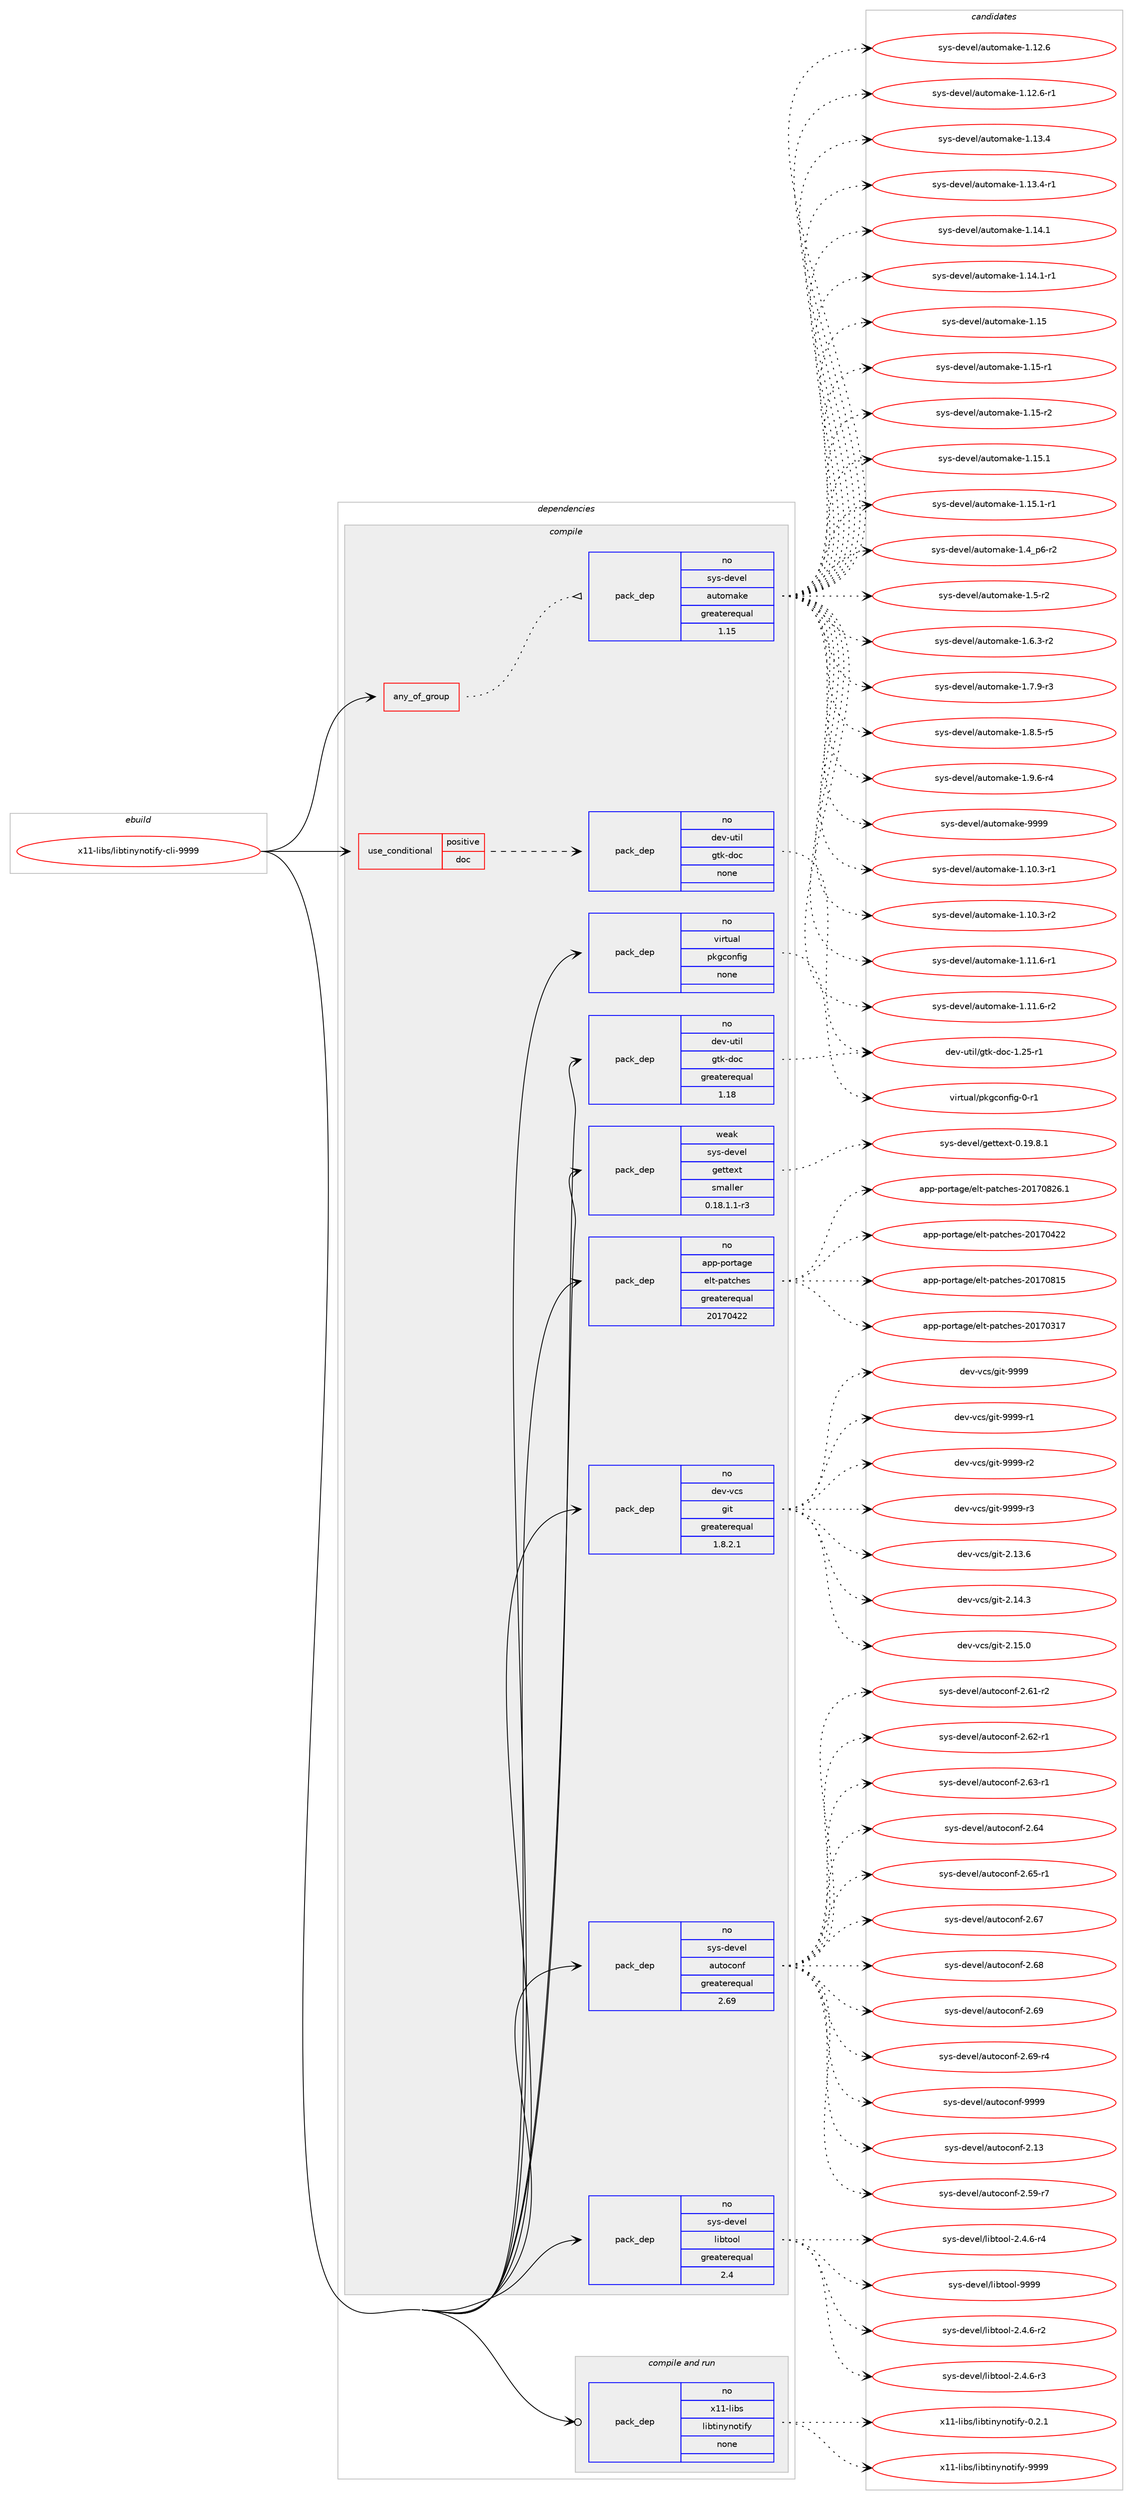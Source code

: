digraph prolog {

# *************
# Graph options
# *************

newrank=true;
concentrate=true;
compound=true;
graph [rankdir=LR,fontname=Helvetica,fontsize=10,ranksep=1.5];#, ranksep=2.5, nodesep=0.2];
edge  [arrowhead=vee];
node  [fontname=Helvetica,fontsize=10];

# **********
# The ebuild
# **********

subgraph cluster_leftcol {
color=gray;
rank=same;
label=<<i>ebuild</i>>;
id [label="x11-libs/libtinynotify-cli-9999", color=red, width=4, href="../x11-libs/libtinynotify-cli-9999.svg"];
}

# ****************
# The dependencies
# ****************

subgraph cluster_midcol {
color=gray;
label=<<i>dependencies</i>>;
subgraph cluster_compile {
fillcolor="#eeeeee";
style=filled;
label=<<i>compile</i>>;
subgraph any9366 {
dependency519490 [label=<<TABLE BORDER="0" CELLBORDER="1" CELLSPACING="0" CELLPADDING="4"><TR><TD CELLPADDING="10">any_of_group</TD></TR></TABLE>>, shape=none, color=red];subgraph pack387097 {
dependency519491 [label=<<TABLE BORDER="0" CELLBORDER="1" CELLSPACING="0" CELLPADDING="4" WIDTH="220"><TR><TD ROWSPAN="6" CELLPADDING="30">pack_dep</TD></TR><TR><TD WIDTH="110">no</TD></TR><TR><TD>sys-devel</TD></TR><TR><TD>automake</TD></TR><TR><TD>greaterequal</TD></TR><TR><TD>1.15</TD></TR></TABLE>>, shape=none, color=blue];
}
dependency519490:e -> dependency519491:w [weight=20,style="dotted",arrowhead="oinv"];
}
id:e -> dependency519490:w [weight=20,style="solid",arrowhead="vee"];
subgraph cond122688 {
dependency519492 [label=<<TABLE BORDER="0" CELLBORDER="1" CELLSPACING="0" CELLPADDING="4"><TR><TD ROWSPAN="3" CELLPADDING="10">use_conditional</TD></TR><TR><TD>positive</TD></TR><TR><TD>doc</TD></TR></TABLE>>, shape=none, color=red];
subgraph pack387098 {
dependency519493 [label=<<TABLE BORDER="0" CELLBORDER="1" CELLSPACING="0" CELLPADDING="4" WIDTH="220"><TR><TD ROWSPAN="6" CELLPADDING="30">pack_dep</TD></TR><TR><TD WIDTH="110">no</TD></TR><TR><TD>dev-util</TD></TR><TR><TD>gtk-doc</TD></TR><TR><TD>none</TD></TR><TR><TD></TD></TR></TABLE>>, shape=none, color=blue];
}
dependency519492:e -> dependency519493:w [weight=20,style="dashed",arrowhead="vee"];
}
id:e -> dependency519492:w [weight=20,style="solid",arrowhead="vee"];
subgraph pack387099 {
dependency519494 [label=<<TABLE BORDER="0" CELLBORDER="1" CELLSPACING="0" CELLPADDING="4" WIDTH="220"><TR><TD ROWSPAN="6" CELLPADDING="30">pack_dep</TD></TR><TR><TD WIDTH="110">no</TD></TR><TR><TD>app-portage</TD></TR><TR><TD>elt-patches</TD></TR><TR><TD>greaterequal</TD></TR><TR><TD>20170422</TD></TR></TABLE>>, shape=none, color=blue];
}
id:e -> dependency519494:w [weight=20,style="solid",arrowhead="vee"];
subgraph pack387100 {
dependency519495 [label=<<TABLE BORDER="0" CELLBORDER="1" CELLSPACING="0" CELLPADDING="4" WIDTH="220"><TR><TD ROWSPAN="6" CELLPADDING="30">pack_dep</TD></TR><TR><TD WIDTH="110">no</TD></TR><TR><TD>dev-util</TD></TR><TR><TD>gtk-doc</TD></TR><TR><TD>greaterequal</TD></TR><TR><TD>1.18</TD></TR></TABLE>>, shape=none, color=blue];
}
id:e -> dependency519495:w [weight=20,style="solid",arrowhead="vee"];
subgraph pack387101 {
dependency519496 [label=<<TABLE BORDER="0" CELLBORDER="1" CELLSPACING="0" CELLPADDING="4" WIDTH="220"><TR><TD ROWSPAN="6" CELLPADDING="30">pack_dep</TD></TR><TR><TD WIDTH="110">no</TD></TR><TR><TD>dev-vcs</TD></TR><TR><TD>git</TD></TR><TR><TD>greaterequal</TD></TR><TR><TD>1.8.2.1</TD></TR></TABLE>>, shape=none, color=blue];
}
id:e -> dependency519496:w [weight=20,style="solid",arrowhead="vee"];
subgraph pack387102 {
dependency519497 [label=<<TABLE BORDER="0" CELLBORDER="1" CELLSPACING="0" CELLPADDING="4" WIDTH="220"><TR><TD ROWSPAN="6" CELLPADDING="30">pack_dep</TD></TR><TR><TD WIDTH="110">no</TD></TR><TR><TD>sys-devel</TD></TR><TR><TD>autoconf</TD></TR><TR><TD>greaterequal</TD></TR><TR><TD>2.69</TD></TR></TABLE>>, shape=none, color=blue];
}
id:e -> dependency519497:w [weight=20,style="solid",arrowhead="vee"];
subgraph pack387103 {
dependency519498 [label=<<TABLE BORDER="0" CELLBORDER="1" CELLSPACING="0" CELLPADDING="4" WIDTH="220"><TR><TD ROWSPAN="6" CELLPADDING="30">pack_dep</TD></TR><TR><TD WIDTH="110">no</TD></TR><TR><TD>sys-devel</TD></TR><TR><TD>libtool</TD></TR><TR><TD>greaterequal</TD></TR><TR><TD>2.4</TD></TR></TABLE>>, shape=none, color=blue];
}
id:e -> dependency519498:w [weight=20,style="solid",arrowhead="vee"];
subgraph pack387104 {
dependency519499 [label=<<TABLE BORDER="0" CELLBORDER="1" CELLSPACING="0" CELLPADDING="4" WIDTH="220"><TR><TD ROWSPAN="6" CELLPADDING="30">pack_dep</TD></TR><TR><TD WIDTH="110">no</TD></TR><TR><TD>virtual</TD></TR><TR><TD>pkgconfig</TD></TR><TR><TD>none</TD></TR><TR><TD></TD></TR></TABLE>>, shape=none, color=blue];
}
id:e -> dependency519499:w [weight=20,style="solid",arrowhead="vee"];
subgraph pack387105 {
dependency519500 [label=<<TABLE BORDER="0" CELLBORDER="1" CELLSPACING="0" CELLPADDING="4" WIDTH="220"><TR><TD ROWSPAN="6" CELLPADDING="30">pack_dep</TD></TR><TR><TD WIDTH="110">weak</TD></TR><TR><TD>sys-devel</TD></TR><TR><TD>gettext</TD></TR><TR><TD>smaller</TD></TR><TR><TD>0.18.1.1-r3</TD></TR></TABLE>>, shape=none, color=blue];
}
id:e -> dependency519500:w [weight=20,style="solid",arrowhead="vee"];
}
subgraph cluster_compileandrun {
fillcolor="#eeeeee";
style=filled;
label=<<i>compile and run</i>>;
subgraph pack387106 {
dependency519501 [label=<<TABLE BORDER="0" CELLBORDER="1" CELLSPACING="0" CELLPADDING="4" WIDTH="220"><TR><TD ROWSPAN="6" CELLPADDING="30">pack_dep</TD></TR><TR><TD WIDTH="110">no</TD></TR><TR><TD>x11-libs</TD></TR><TR><TD>libtinynotify</TD></TR><TR><TD>none</TD></TR><TR><TD></TD></TR></TABLE>>, shape=none, color=blue];
}
id:e -> dependency519501:w [weight=20,style="solid",arrowhead="odotvee"];
}
subgraph cluster_run {
fillcolor="#eeeeee";
style=filled;
label=<<i>run</i>>;
}
}

# **************
# The candidates
# **************

subgraph cluster_choices {
rank=same;
color=gray;
label=<<i>candidates</i>>;

subgraph choice387097 {
color=black;
nodesep=1;
choice11512111545100101118101108479711711611110997107101454946494846514511449 [label="sys-devel/automake-1.10.3-r1", color=red, width=4,href="../sys-devel/automake-1.10.3-r1.svg"];
choice11512111545100101118101108479711711611110997107101454946494846514511450 [label="sys-devel/automake-1.10.3-r2", color=red, width=4,href="../sys-devel/automake-1.10.3-r2.svg"];
choice11512111545100101118101108479711711611110997107101454946494946544511449 [label="sys-devel/automake-1.11.6-r1", color=red, width=4,href="../sys-devel/automake-1.11.6-r1.svg"];
choice11512111545100101118101108479711711611110997107101454946494946544511450 [label="sys-devel/automake-1.11.6-r2", color=red, width=4,href="../sys-devel/automake-1.11.6-r2.svg"];
choice1151211154510010111810110847971171161111099710710145494649504654 [label="sys-devel/automake-1.12.6", color=red, width=4,href="../sys-devel/automake-1.12.6.svg"];
choice11512111545100101118101108479711711611110997107101454946495046544511449 [label="sys-devel/automake-1.12.6-r1", color=red, width=4,href="../sys-devel/automake-1.12.6-r1.svg"];
choice1151211154510010111810110847971171161111099710710145494649514652 [label="sys-devel/automake-1.13.4", color=red, width=4,href="../sys-devel/automake-1.13.4.svg"];
choice11512111545100101118101108479711711611110997107101454946495146524511449 [label="sys-devel/automake-1.13.4-r1", color=red, width=4,href="../sys-devel/automake-1.13.4-r1.svg"];
choice1151211154510010111810110847971171161111099710710145494649524649 [label="sys-devel/automake-1.14.1", color=red, width=4,href="../sys-devel/automake-1.14.1.svg"];
choice11512111545100101118101108479711711611110997107101454946495246494511449 [label="sys-devel/automake-1.14.1-r1", color=red, width=4,href="../sys-devel/automake-1.14.1-r1.svg"];
choice115121115451001011181011084797117116111109971071014549464953 [label="sys-devel/automake-1.15", color=red, width=4,href="../sys-devel/automake-1.15.svg"];
choice1151211154510010111810110847971171161111099710710145494649534511449 [label="sys-devel/automake-1.15-r1", color=red, width=4,href="../sys-devel/automake-1.15-r1.svg"];
choice1151211154510010111810110847971171161111099710710145494649534511450 [label="sys-devel/automake-1.15-r2", color=red, width=4,href="../sys-devel/automake-1.15-r2.svg"];
choice1151211154510010111810110847971171161111099710710145494649534649 [label="sys-devel/automake-1.15.1", color=red, width=4,href="../sys-devel/automake-1.15.1.svg"];
choice11512111545100101118101108479711711611110997107101454946495346494511449 [label="sys-devel/automake-1.15.1-r1", color=red, width=4,href="../sys-devel/automake-1.15.1-r1.svg"];
choice115121115451001011181011084797117116111109971071014549465295112544511450 [label="sys-devel/automake-1.4_p6-r2", color=red, width=4,href="../sys-devel/automake-1.4_p6-r2.svg"];
choice11512111545100101118101108479711711611110997107101454946534511450 [label="sys-devel/automake-1.5-r2", color=red, width=4,href="../sys-devel/automake-1.5-r2.svg"];
choice115121115451001011181011084797117116111109971071014549465446514511450 [label="sys-devel/automake-1.6.3-r2", color=red, width=4,href="../sys-devel/automake-1.6.3-r2.svg"];
choice115121115451001011181011084797117116111109971071014549465546574511451 [label="sys-devel/automake-1.7.9-r3", color=red, width=4,href="../sys-devel/automake-1.7.9-r3.svg"];
choice115121115451001011181011084797117116111109971071014549465646534511453 [label="sys-devel/automake-1.8.5-r5", color=red, width=4,href="../sys-devel/automake-1.8.5-r5.svg"];
choice115121115451001011181011084797117116111109971071014549465746544511452 [label="sys-devel/automake-1.9.6-r4", color=red, width=4,href="../sys-devel/automake-1.9.6-r4.svg"];
choice115121115451001011181011084797117116111109971071014557575757 [label="sys-devel/automake-9999", color=red, width=4,href="../sys-devel/automake-9999.svg"];
dependency519491:e -> choice11512111545100101118101108479711711611110997107101454946494846514511449:w [style=dotted,weight="100"];
dependency519491:e -> choice11512111545100101118101108479711711611110997107101454946494846514511450:w [style=dotted,weight="100"];
dependency519491:e -> choice11512111545100101118101108479711711611110997107101454946494946544511449:w [style=dotted,weight="100"];
dependency519491:e -> choice11512111545100101118101108479711711611110997107101454946494946544511450:w [style=dotted,weight="100"];
dependency519491:e -> choice1151211154510010111810110847971171161111099710710145494649504654:w [style=dotted,weight="100"];
dependency519491:e -> choice11512111545100101118101108479711711611110997107101454946495046544511449:w [style=dotted,weight="100"];
dependency519491:e -> choice1151211154510010111810110847971171161111099710710145494649514652:w [style=dotted,weight="100"];
dependency519491:e -> choice11512111545100101118101108479711711611110997107101454946495146524511449:w [style=dotted,weight="100"];
dependency519491:e -> choice1151211154510010111810110847971171161111099710710145494649524649:w [style=dotted,weight="100"];
dependency519491:e -> choice11512111545100101118101108479711711611110997107101454946495246494511449:w [style=dotted,weight="100"];
dependency519491:e -> choice115121115451001011181011084797117116111109971071014549464953:w [style=dotted,weight="100"];
dependency519491:e -> choice1151211154510010111810110847971171161111099710710145494649534511449:w [style=dotted,weight="100"];
dependency519491:e -> choice1151211154510010111810110847971171161111099710710145494649534511450:w [style=dotted,weight="100"];
dependency519491:e -> choice1151211154510010111810110847971171161111099710710145494649534649:w [style=dotted,weight="100"];
dependency519491:e -> choice11512111545100101118101108479711711611110997107101454946495346494511449:w [style=dotted,weight="100"];
dependency519491:e -> choice115121115451001011181011084797117116111109971071014549465295112544511450:w [style=dotted,weight="100"];
dependency519491:e -> choice11512111545100101118101108479711711611110997107101454946534511450:w [style=dotted,weight="100"];
dependency519491:e -> choice115121115451001011181011084797117116111109971071014549465446514511450:w [style=dotted,weight="100"];
dependency519491:e -> choice115121115451001011181011084797117116111109971071014549465546574511451:w [style=dotted,weight="100"];
dependency519491:e -> choice115121115451001011181011084797117116111109971071014549465646534511453:w [style=dotted,weight="100"];
dependency519491:e -> choice115121115451001011181011084797117116111109971071014549465746544511452:w [style=dotted,weight="100"];
dependency519491:e -> choice115121115451001011181011084797117116111109971071014557575757:w [style=dotted,weight="100"];
}
subgraph choice387098 {
color=black;
nodesep=1;
choice1001011184511711610510847103116107451001119945494650534511449 [label="dev-util/gtk-doc-1.25-r1", color=red, width=4,href="../dev-util/gtk-doc-1.25-r1.svg"];
dependency519493:e -> choice1001011184511711610510847103116107451001119945494650534511449:w [style=dotted,weight="100"];
}
subgraph choice387099 {
color=black;
nodesep=1;
choice97112112451121111141169710310147101108116451129711699104101115455048495548514955 [label="app-portage/elt-patches-20170317", color=red, width=4,href="../app-portage/elt-patches-20170317.svg"];
choice97112112451121111141169710310147101108116451129711699104101115455048495548525050 [label="app-portage/elt-patches-20170422", color=red, width=4,href="../app-portage/elt-patches-20170422.svg"];
choice97112112451121111141169710310147101108116451129711699104101115455048495548564953 [label="app-portage/elt-patches-20170815", color=red, width=4,href="../app-portage/elt-patches-20170815.svg"];
choice971121124511211111411697103101471011081164511297116991041011154550484955485650544649 [label="app-portage/elt-patches-20170826.1", color=red, width=4,href="../app-portage/elt-patches-20170826.1.svg"];
dependency519494:e -> choice97112112451121111141169710310147101108116451129711699104101115455048495548514955:w [style=dotted,weight="100"];
dependency519494:e -> choice97112112451121111141169710310147101108116451129711699104101115455048495548525050:w [style=dotted,weight="100"];
dependency519494:e -> choice97112112451121111141169710310147101108116451129711699104101115455048495548564953:w [style=dotted,weight="100"];
dependency519494:e -> choice971121124511211111411697103101471011081164511297116991041011154550484955485650544649:w [style=dotted,weight="100"];
}
subgraph choice387100 {
color=black;
nodesep=1;
choice1001011184511711610510847103116107451001119945494650534511449 [label="dev-util/gtk-doc-1.25-r1", color=red, width=4,href="../dev-util/gtk-doc-1.25-r1.svg"];
dependency519495:e -> choice1001011184511711610510847103116107451001119945494650534511449:w [style=dotted,weight="100"];
}
subgraph choice387101 {
color=black;
nodesep=1;
choice10010111845118991154710310511645504649514654 [label="dev-vcs/git-2.13.6", color=red, width=4,href="../dev-vcs/git-2.13.6.svg"];
choice10010111845118991154710310511645504649524651 [label="dev-vcs/git-2.14.3", color=red, width=4,href="../dev-vcs/git-2.14.3.svg"];
choice10010111845118991154710310511645504649534648 [label="dev-vcs/git-2.15.0", color=red, width=4,href="../dev-vcs/git-2.15.0.svg"];
choice1001011184511899115471031051164557575757 [label="dev-vcs/git-9999", color=red, width=4,href="../dev-vcs/git-9999.svg"];
choice10010111845118991154710310511645575757574511449 [label="dev-vcs/git-9999-r1", color=red, width=4,href="../dev-vcs/git-9999-r1.svg"];
choice10010111845118991154710310511645575757574511450 [label="dev-vcs/git-9999-r2", color=red, width=4,href="../dev-vcs/git-9999-r2.svg"];
choice10010111845118991154710310511645575757574511451 [label="dev-vcs/git-9999-r3", color=red, width=4,href="../dev-vcs/git-9999-r3.svg"];
dependency519496:e -> choice10010111845118991154710310511645504649514654:w [style=dotted,weight="100"];
dependency519496:e -> choice10010111845118991154710310511645504649524651:w [style=dotted,weight="100"];
dependency519496:e -> choice10010111845118991154710310511645504649534648:w [style=dotted,weight="100"];
dependency519496:e -> choice1001011184511899115471031051164557575757:w [style=dotted,weight="100"];
dependency519496:e -> choice10010111845118991154710310511645575757574511449:w [style=dotted,weight="100"];
dependency519496:e -> choice10010111845118991154710310511645575757574511450:w [style=dotted,weight="100"];
dependency519496:e -> choice10010111845118991154710310511645575757574511451:w [style=dotted,weight="100"];
}
subgraph choice387102 {
color=black;
nodesep=1;
choice115121115451001011181011084797117116111991111101024550464951 [label="sys-devel/autoconf-2.13", color=red, width=4,href="../sys-devel/autoconf-2.13.svg"];
choice1151211154510010111810110847971171161119911111010245504653574511455 [label="sys-devel/autoconf-2.59-r7", color=red, width=4,href="../sys-devel/autoconf-2.59-r7.svg"];
choice1151211154510010111810110847971171161119911111010245504654494511450 [label="sys-devel/autoconf-2.61-r2", color=red, width=4,href="../sys-devel/autoconf-2.61-r2.svg"];
choice1151211154510010111810110847971171161119911111010245504654504511449 [label="sys-devel/autoconf-2.62-r1", color=red, width=4,href="../sys-devel/autoconf-2.62-r1.svg"];
choice1151211154510010111810110847971171161119911111010245504654514511449 [label="sys-devel/autoconf-2.63-r1", color=red, width=4,href="../sys-devel/autoconf-2.63-r1.svg"];
choice115121115451001011181011084797117116111991111101024550465452 [label="sys-devel/autoconf-2.64", color=red, width=4,href="../sys-devel/autoconf-2.64.svg"];
choice1151211154510010111810110847971171161119911111010245504654534511449 [label="sys-devel/autoconf-2.65-r1", color=red, width=4,href="../sys-devel/autoconf-2.65-r1.svg"];
choice115121115451001011181011084797117116111991111101024550465455 [label="sys-devel/autoconf-2.67", color=red, width=4,href="../sys-devel/autoconf-2.67.svg"];
choice115121115451001011181011084797117116111991111101024550465456 [label="sys-devel/autoconf-2.68", color=red, width=4,href="../sys-devel/autoconf-2.68.svg"];
choice115121115451001011181011084797117116111991111101024550465457 [label="sys-devel/autoconf-2.69", color=red, width=4,href="../sys-devel/autoconf-2.69.svg"];
choice1151211154510010111810110847971171161119911111010245504654574511452 [label="sys-devel/autoconf-2.69-r4", color=red, width=4,href="../sys-devel/autoconf-2.69-r4.svg"];
choice115121115451001011181011084797117116111991111101024557575757 [label="sys-devel/autoconf-9999", color=red, width=4,href="../sys-devel/autoconf-9999.svg"];
dependency519497:e -> choice115121115451001011181011084797117116111991111101024550464951:w [style=dotted,weight="100"];
dependency519497:e -> choice1151211154510010111810110847971171161119911111010245504653574511455:w [style=dotted,weight="100"];
dependency519497:e -> choice1151211154510010111810110847971171161119911111010245504654494511450:w [style=dotted,weight="100"];
dependency519497:e -> choice1151211154510010111810110847971171161119911111010245504654504511449:w [style=dotted,weight="100"];
dependency519497:e -> choice1151211154510010111810110847971171161119911111010245504654514511449:w [style=dotted,weight="100"];
dependency519497:e -> choice115121115451001011181011084797117116111991111101024550465452:w [style=dotted,weight="100"];
dependency519497:e -> choice1151211154510010111810110847971171161119911111010245504654534511449:w [style=dotted,weight="100"];
dependency519497:e -> choice115121115451001011181011084797117116111991111101024550465455:w [style=dotted,weight="100"];
dependency519497:e -> choice115121115451001011181011084797117116111991111101024550465456:w [style=dotted,weight="100"];
dependency519497:e -> choice115121115451001011181011084797117116111991111101024550465457:w [style=dotted,weight="100"];
dependency519497:e -> choice1151211154510010111810110847971171161119911111010245504654574511452:w [style=dotted,weight="100"];
dependency519497:e -> choice115121115451001011181011084797117116111991111101024557575757:w [style=dotted,weight="100"];
}
subgraph choice387103 {
color=black;
nodesep=1;
choice1151211154510010111810110847108105981161111111084550465246544511450 [label="sys-devel/libtool-2.4.6-r2", color=red, width=4,href="../sys-devel/libtool-2.4.6-r2.svg"];
choice1151211154510010111810110847108105981161111111084550465246544511451 [label="sys-devel/libtool-2.4.6-r3", color=red, width=4,href="../sys-devel/libtool-2.4.6-r3.svg"];
choice1151211154510010111810110847108105981161111111084550465246544511452 [label="sys-devel/libtool-2.4.6-r4", color=red, width=4,href="../sys-devel/libtool-2.4.6-r4.svg"];
choice1151211154510010111810110847108105981161111111084557575757 [label="sys-devel/libtool-9999", color=red, width=4,href="../sys-devel/libtool-9999.svg"];
dependency519498:e -> choice1151211154510010111810110847108105981161111111084550465246544511450:w [style=dotted,weight="100"];
dependency519498:e -> choice1151211154510010111810110847108105981161111111084550465246544511451:w [style=dotted,weight="100"];
dependency519498:e -> choice1151211154510010111810110847108105981161111111084550465246544511452:w [style=dotted,weight="100"];
dependency519498:e -> choice1151211154510010111810110847108105981161111111084557575757:w [style=dotted,weight="100"];
}
subgraph choice387104 {
color=black;
nodesep=1;
choice11810511411611797108471121071039911111010210510345484511449 [label="virtual/pkgconfig-0-r1", color=red, width=4,href="../virtual/pkgconfig-0-r1.svg"];
dependency519499:e -> choice11810511411611797108471121071039911111010210510345484511449:w [style=dotted,weight="100"];
}
subgraph choice387105 {
color=black;
nodesep=1;
choice1151211154510010111810110847103101116116101120116454846495746564649 [label="sys-devel/gettext-0.19.8.1", color=red, width=4,href="../sys-devel/gettext-0.19.8.1.svg"];
dependency519500:e -> choice1151211154510010111810110847103101116116101120116454846495746564649:w [style=dotted,weight="100"];
}
subgraph choice387106 {
color=black;
nodesep=1;
choice120494945108105981154710810598116105110121110111116105102121454846504649 [label="x11-libs/libtinynotify-0.2.1", color=red, width=4,href="../x11-libs/libtinynotify-0.2.1.svg"];
choice1204949451081059811547108105981161051101211101111161051021214557575757 [label="x11-libs/libtinynotify-9999", color=red, width=4,href="../x11-libs/libtinynotify-9999.svg"];
dependency519501:e -> choice120494945108105981154710810598116105110121110111116105102121454846504649:w [style=dotted,weight="100"];
dependency519501:e -> choice1204949451081059811547108105981161051101211101111161051021214557575757:w [style=dotted,weight="100"];
}
}

}
